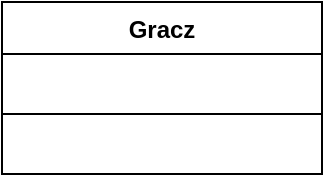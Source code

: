 <mxfile version="15.9.1" type="github">
  <diagram id="-uM2kMrM7wrdm4pAzcYW" name="Page-1">
    <mxGraphModel dx="1354" dy="701" grid="1" gridSize="10" guides="1" tooltips="1" connect="1" arrows="1" fold="1" page="1" pageScale="1" pageWidth="827" pageHeight="1169" math="0" shadow="0">
      <root>
        <mxCell id="0" />
        <mxCell id="1" parent="0" />
        <mxCell id="Sx90NT7p0mYjdy6uf3Cb-1" value="Gracz" style="swimlane;fontStyle=1;align=center;verticalAlign=top;childLayout=stackLayout;horizontal=1;startSize=26;horizontalStack=0;resizeParent=1;resizeParentMax=0;resizeLast=0;collapsible=1;marginBottom=0;" vertex="1" parent="1">
          <mxGeometry x="250" y="150" width="160" height="86" as="geometry" />
        </mxCell>
        <mxCell id="Sx90NT7p0mYjdy6uf3Cb-2" value=" " style="text;strokeColor=none;fillColor=none;align=left;verticalAlign=top;spacingLeft=4;spacingRight=4;overflow=hidden;rotatable=0;points=[[0,0.5],[1,0.5]];portConstraint=eastwest;" vertex="1" parent="Sx90NT7p0mYjdy6uf3Cb-1">
          <mxGeometry y="26" width="160" height="26" as="geometry" />
        </mxCell>
        <mxCell id="Sx90NT7p0mYjdy6uf3Cb-3" value="" style="line;strokeWidth=1;fillColor=none;align=left;verticalAlign=middle;spacingTop=-1;spacingLeft=3;spacingRight=3;rotatable=0;labelPosition=right;points=[];portConstraint=eastwest;" vertex="1" parent="Sx90NT7p0mYjdy6uf3Cb-1">
          <mxGeometry y="52" width="160" height="8" as="geometry" />
        </mxCell>
        <mxCell id="Sx90NT7p0mYjdy6uf3Cb-4" value=" " style="text;strokeColor=none;fillColor=none;align=left;verticalAlign=top;spacingLeft=4;spacingRight=4;overflow=hidden;rotatable=0;points=[[0,0.5],[1,0.5]];portConstraint=eastwest;" vertex="1" parent="Sx90NT7p0mYjdy6uf3Cb-1">
          <mxGeometry y="60" width="160" height="26" as="geometry" />
        </mxCell>
      </root>
    </mxGraphModel>
  </diagram>
</mxfile>
